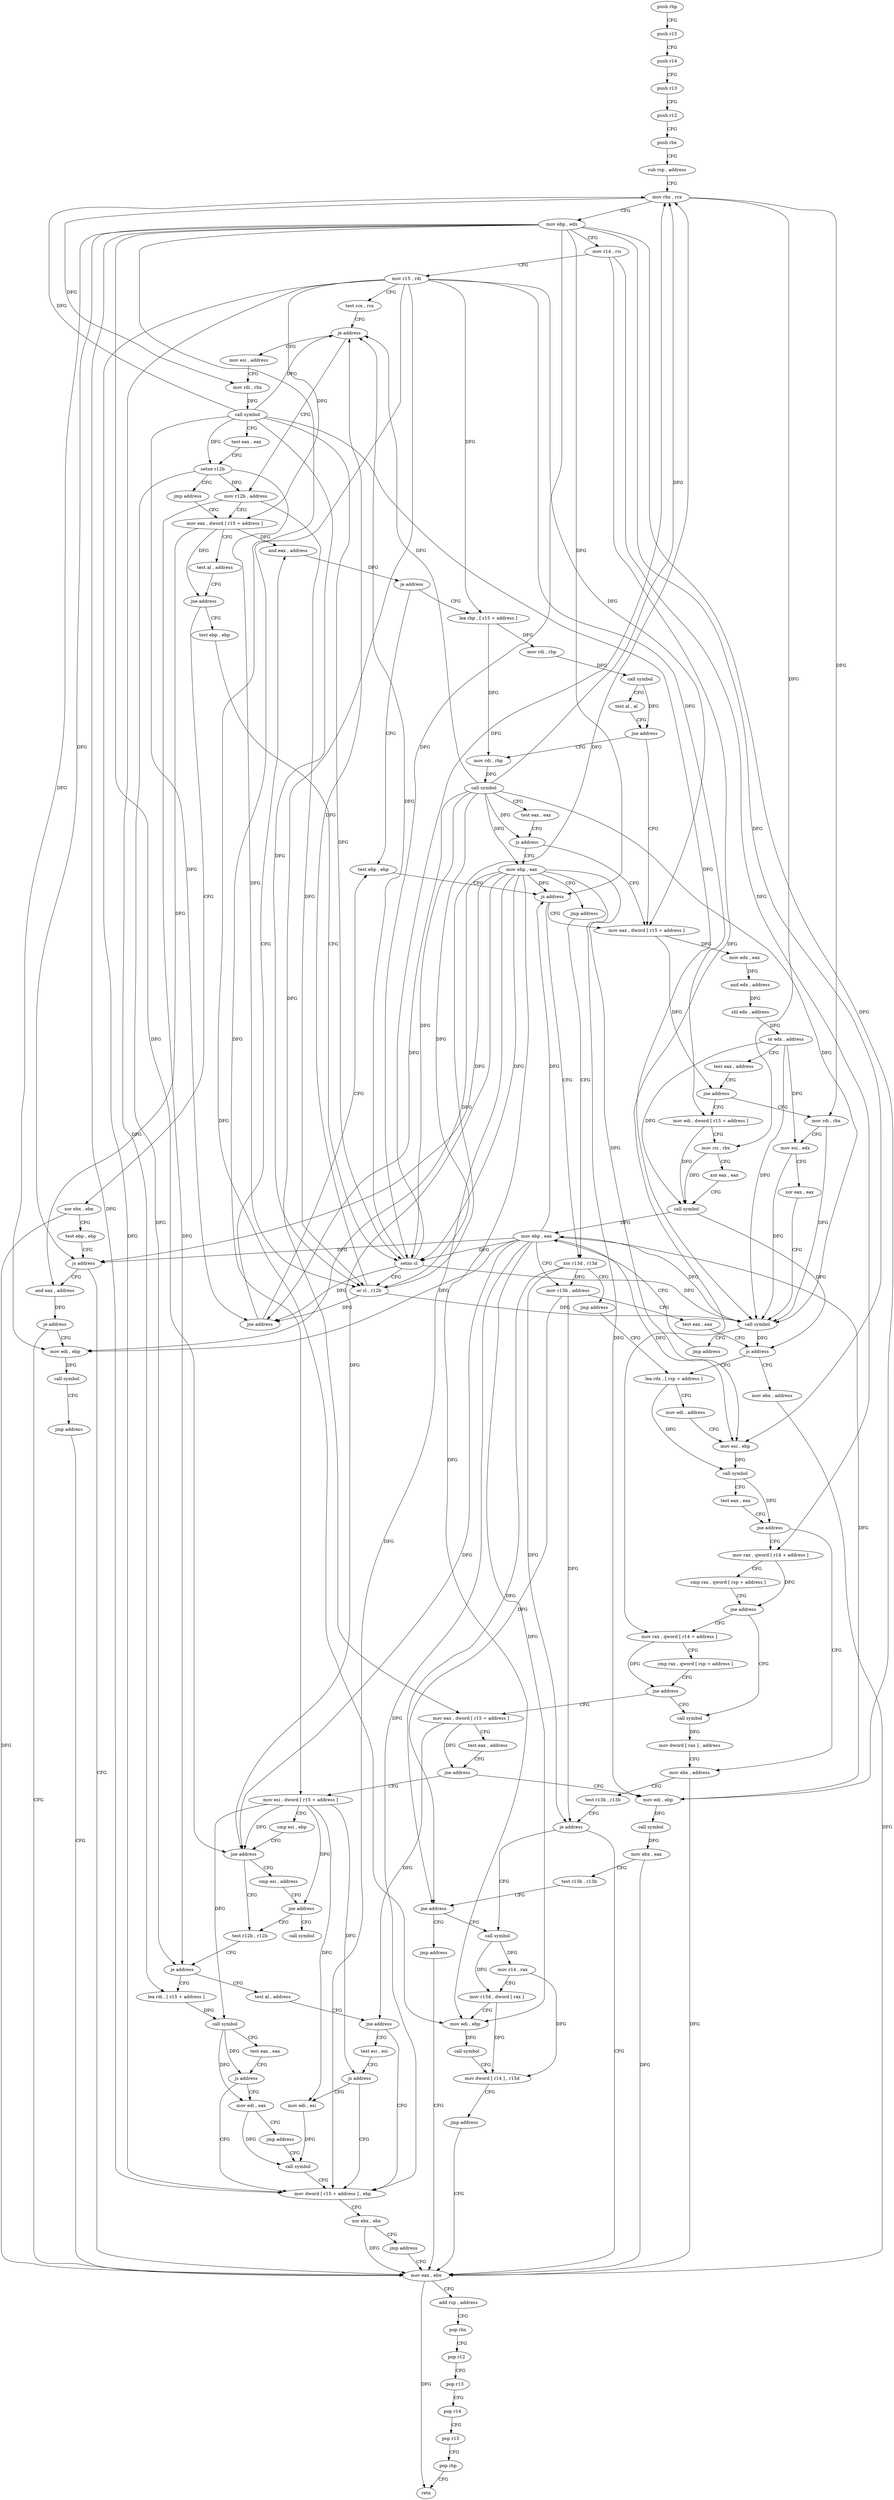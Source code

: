 digraph "func" {
"4271040" [label = "push rbp" ]
"4271041" [label = "push r15" ]
"4271043" [label = "push r14" ]
"4271045" [label = "push r13" ]
"4271047" [label = "push r12" ]
"4271049" [label = "push rbx" ]
"4271050" [label = "sub rsp , address" ]
"4271057" [label = "mov rbx , rcx" ]
"4271060" [label = "mov ebp , edx" ]
"4271062" [label = "mov r14 , rsi" ]
"4271065" [label = "mov r15 , rdi" ]
"4271068" [label = "test rcx , rcx" ]
"4271071" [label = "je address" ]
"4271094" [label = "mov r12b , address" ]
"4271073" [label = "mov esi , address" ]
"4271097" [label = "mov eax , dword [ r15 + address ]" ]
"4271078" [label = "mov rdi , rbx" ]
"4271081" [label = "call symbol" ]
"4271086" [label = "test eax , eax" ]
"4271088" [label = "setne r12b" ]
"4271092" [label = "jmp address" ]
"4271154" [label = "xor ebx , ebx" ]
"4271156" [label = "test ebp , ebp" ]
"4271158" [label = "js address" ]
"4271377" [label = "mov eax , ebx" ]
"4271164" [label = "and eax , address" ]
"4271105" [label = "test ebp , ebp" ]
"4271107" [label = "setns cl" ]
"4271110" [label = "or cl , r12b" ]
"4271113" [label = "jne address" ]
"4271187" [label = "test ebp , ebp" ]
"4271115" [label = "and eax , address" ]
"4271101" [label = "test al , address" ]
"4271103" [label = "jne address" ]
"4271379" [label = "add rsp , address" ]
"4271386" [label = "pop rbx" ]
"4271387" [label = "pop r12" ]
"4271389" [label = "pop r13" ]
"4271391" [label = "pop r14" ]
"4271393" [label = "pop r15" ]
"4271395" [label = "pop rbp" ]
"4271396" [label = "retn" ]
"4271169" [label = "je address" ]
"4271175" [label = "mov edi , ebp" ]
"4271189" [label = "js address" ]
"4271196" [label = "mov eax , dword [ r15 + address ]" ]
"4271191" [label = "xor r13d , r13d" ]
"4271120" [label = "je address" ]
"4271122" [label = "lea rbp , [ r15 + address ]" ]
"4271177" [label = "call symbol" ]
"4271182" [label = "jmp address" ]
"4271200" [label = "mov edx , eax" ]
"4271202" [label = "and edx , address" ]
"4271205" [label = "shl edx , address" ]
"4271208" [label = "or edx , address" ]
"4271214" [label = "test eax , address" ]
"4271219" [label = "jne address" ]
"4271235" [label = "mov edi , dword [ r15 + address ]" ]
"4271221" [label = "mov rdi , rbx" ]
"4271194" [label = "jmp address" ]
"4271258" [label = "lea rdx , [ rsp + address ]" ]
"4271126" [label = "mov rdi , rbp" ]
"4271129" [label = "call symbol" ]
"4271134" [label = "test al , al" ]
"4271136" [label = "jne address" ]
"4271138" [label = "mov rdi , rbp" ]
"4271239" [label = "mov rsi , rbx" ]
"4271242" [label = "xor eax , eax" ]
"4271244" [label = "call symbol" ]
"4271249" [label = "mov ebp , eax" ]
"4271224" [label = "mov esi , edx" ]
"4271226" [label = "xor eax , eax" ]
"4271228" [label = "call symbol" ]
"4271233" [label = "jmp address" ]
"4271263" [label = "mov edi , address" ]
"4271268" [label = "mov esi , ebp" ]
"4271270" [label = "call symbol" ]
"4271275" [label = "test eax , eax" ]
"4271277" [label = "jne address" ]
"4271339" [label = "mov ebx , address" ]
"4271279" [label = "mov rax , qword [ r14 + address ]" ]
"4271141" [label = "call symbol" ]
"4271146" [label = "test eax , eax" ]
"4271148" [label = "js address" ]
"4271150" [label = "mov ebp , eax" ]
"4271372" [label = "mov ebx , address" ]
"4271251" [label = "mov r13b , address" ]
"4271254" [label = "test eax , eax" ]
"4271256" [label = "js address" ]
"4271344" [label = "test r13b , r13b" ]
"4271347" [label = "je address" ]
"4271349" [label = "call symbol" ]
"4271283" [label = "cmp rax , qword [ rsp + address ]" ]
"4271288" [label = "jne address" ]
"4271328" [label = "call symbol" ]
"4271290" [label = "mov rax , qword [ r14 + address ]" ]
"4271152" [label = "jmp address" ]
"4271354" [label = "mov r14 , rax" ]
"4271357" [label = "mov r15d , dword [ rax ]" ]
"4271360" [label = "mov edi , ebp" ]
"4271362" [label = "call symbol" ]
"4271367" [label = "mov dword [ r14 ] , r15d" ]
"4271370" [label = "jmp address" ]
"4271333" [label = "mov dword [ rax ] , address" ]
"4271294" [label = "cmp rax , qword [ rsp + address ]" ]
"4271299" [label = "jne address" ]
"4271301" [label = "mov eax , dword [ r15 + address ]" ]
"4271305" [label = "test eax , address" ]
"4271310" [label = "jne address" ]
"4271397" [label = "mov esi , dword [ r15 + address ]" ]
"4271312" [label = "mov edi , ebp" ]
"4271401" [label = "cmp esi , ebp" ]
"4271403" [label = "jne address" ]
"4271410" [label = "test r12b , r12b" ]
"4271405" [label = "cmp esi , address" ]
"4271314" [label = "call symbol" ]
"4271319" [label = "mov ebx , eax" ]
"4271321" [label = "test r13b , r13b" ]
"4271324" [label = "jne address" ]
"4271326" [label = "jmp address" ]
"4271413" [label = "je address" ]
"4271432" [label = "test al , address" ]
"4271415" [label = "lea rdi , [ r15 + address ]" ]
"4271408" [label = "jne address" ]
"4271455" [label = "call symbol" ]
"4271434" [label = "jne address" ]
"4271447" [label = "mov dword [ r15 + address ] , ebp" ]
"4271436" [label = "test esi , esi" ]
"4271419" [label = "call symbol" ]
"4271424" [label = "test eax , eax" ]
"4271426" [label = "js address" ]
"4271428" [label = "mov edi , eax" ]
"4271451" [label = "xor ebx , ebx" ]
"4271453" [label = "jmp address" ]
"4271438" [label = "js address" ]
"4271440" [label = "mov edi , esi" ]
"4271430" [label = "jmp address" ]
"4271442" [label = "call symbol" ]
"4271040" -> "4271041" [ label = "CFG" ]
"4271041" -> "4271043" [ label = "CFG" ]
"4271043" -> "4271045" [ label = "CFG" ]
"4271045" -> "4271047" [ label = "CFG" ]
"4271047" -> "4271049" [ label = "CFG" ]
"4271049" -> "4271050" [ label = "CFG" ]
"4271050" -> "4271057" [ label = "CFG" ]
"4271057" -> "4271060" [ label = "CFG" ]
"4271057" -> "4271078" [ label = "DFG" ]
"4271057" -> "4271239" [ label = "DFG" ]
"4271057" -> "4271221" [ label = "DFG" ]
"4271060" -> "4271062" [ label = "CFG" ]
"4271060" -> "4271158" [ label = "DFG" ]
"4271060" -> "4271107" [ label = "DFG" ]
"4271060" -> "4271189" [ label = "DFG" ]
"4271060" -> "4271175" [ label = "DFG" ]
"4271060" -> "4271268" [ label = "DFG" ]
"4271060" -> "4271360" [ label = "DFG" ]
"4271060" -> "4271403" [ label = "DFG" ]
"4271060" -> "4271312" [ label = "DFG" ]
"4271060" -> "4271447" [ label = "DFG" ]
"4271062" -> "4271065" [ label = "CFG" ]
"4271062" -> "4271279" [ label = "DFG" ]
"4271062" -> "4271290" [ label = "DFG" ]
"4271065" -> "4271068" [ label = "CFG" ]
"4271065" -> "4271097" [ label = "DFG" ]
"4271065" -> "4271196" [ label = "DFG" ]
"4271065" -> "4271122" [ label = "DFG" ]
"4271065" -> "4271235" [ label = "DFG" ]
"4271065" -> "4271301" [ label = "DFG" ]
"4271065" -> "4271397" [ label = "DFG" ]
"4271065" -> "4271415" [ label = "DFG" ]
"4271065" -> "4271447" [ label = "DFG" ]
"4271068" -> "4271071" [ label = "CFG" ]
"4271071" -> "4271094" [ label = "CFG" ]
"4271071" -> "4271073" [ label = "CFG" ]
"4271094" -> "4271097" [ label = "CFG" ]
"4271094" -> "4271110" [ label = "DFG" ]
"4271094" -> "4271413" [ label = "DFG" ]
"4271073" -> "4271078" [ label = "CFG" ]
"4271097" -> "4271101" [ label = "CFG" ]
"4271097" -> "4271103" [ label = "DFG" ]
"4271097" -> "4271164" [ label = "DFG" ]
"4271097" -> "4271115" [ label = "DFG" ]
"4271078" -> "4271081" [ label = "DFG" ]
"4271081" -> "4271086" [ label = "CFG" ]
"4271081" -> "4271057" [ label = "DFG" ]
"4271081" -> "4271071" [ label = "DFG" ]
"4271081" -> "4271088" [ label = "DFG" ]
"4271081" -> "4271107" [ label = "DFG" ]
"4271081" -> "4271110" [ label = "DFG" ]
"4271081" -> "4271113" [ label = "DFG" ]
"4271081" -> "4271228" [ label = "DFG" ]
"4271086" -> "4271088" [ label = "CFG" ]
"4271088" -> "4271092" [ label = "CFG" ]
"4271088" -> "4271094" [ label = "DFG" ]
"4271088" -> "4271110" [ label = "DFG" ]
"4271088" -> "4271413" [ label = "DFG" ]
"4271092" -> "4271097" [ label = "CFG" ]
"4271154" -> "4271156" [ label = "CFG" ]
"4271154" -> "4271377" [ label = "DFG" ]
"4271156" -> "4271158" [ label = "CFG" ]
"4271158" -> "4271377" [ label = "CFG" ]
"4271158" -> "4271164" [ label = "CFG" ]
"4271377" -> "4271379" [ label = "CFG" ]
"4271377" -> "4271396" [ label = "DFG" ]
"4271164" -> "4271169" [ label = "DFG" ]
"4271105" -> "4271107" [ label = "CFG" ]
"4271107" -> "4271110" [ label = "CFG" ]
"4271107" -> "4271057" [ label = "DFG" ]
"4271107" -> "4271071" [ label = "DFG" ]
"4271107" -> "4271113" [ label = "DFG" ]
"4271107" -> "4271228" [ label = "DFG" ]
"4271110" -> "4271113" [ label = "DFG" ]
"4271110" -> "4271057" [ label = "DFG" ]
"4271110" -> "4271071" [ label = "DFG" ]
"4271110" -> "4271228" [ label = "DFG" ]
"4271113" -> "4271187" [ label = "CFG" ]
"4271113" -> "4271115" [ label = "CFG" ]
"4271187" -> "4271189" [ label = "CFG" ]
"4271115" -> "4271120" [ label = "DFG" ]
"4271101" -> "4271103" [ label = "CFG" ]
"4271103" -> "4271154" [ label = "CFG" ]
"4271103" -> "4271105" [ label = "CFG" ]
"4271379" -> "4271386" [ label = "CFG" ]
"4271386" -> "4271387" [ label = "CFG" ]
"4271387" -> "4271389" [ label = "CFG" ]
"4271389" -> "4271391" [ label = "CFG" ]
"4271391" -> "4271393" [ label = "CFG" ]
"4271393" -> "4271395" [ label = "CFG" ]
"4271395" -> "4271396" [ label = "CFG" ]
"4271169" -> "4271377" [ label = "CFG" ]
"4271169" -> "4271175" [ label = "CFG" ]
"4271175" -> "4271177" [ label = "DFG" ]
"4271189" -> "4271196" [ label = "CFG" ]
"4271189" -> "4271191" [ label = "CFG" ]
"4271196" -> "4271200" [ label = "DFG" ]
"4271196" -> "4271219" [ label = "DFG" ]
"4271191" -> "4271194" [ label = "CFG" ]
"4271191" -> "4271251" [ label = "DFG" ]
"4271191" -> "4271347" [ label = "DFG" ]
"4271191" -> "4271324" [ label = "DFG" ]
"4271120" -> "4271187" [ label = "CFG" ]
"4271120" -> "4271122" [ label = "CFG" ]
"4271122" -> "4271126" [ label = "DFG" ]
"4271122" -> "4271138" [ label = "DFG" ]
"4271177" -> "4271182" [ label = "CFG" ]
"4271182" -> "4271377" [ label = "CFG" ]
"4271200" -> "4271202" [ label = "DFG" ]
"4271202" -> "4271205" [ label = "DFG" ]
"4271205" -> "4271208" [ label = "DFG" ]
"4271208" -> "4271214" [ label = "CFG" ]
"4271208" -> "4271244" [ label = "DFG" ]
"4271208" -> "4271224" [ label = "DFG" ]
"4271208" -> "4271228" [ label = "DFG" ]
"4271214" -> "4271219" [ label = "CFG" ]
"4271219" -> "4271235" [ label = "CFG" ]
"4271219" -> "4271221" [ label = "CFG" ]
"4271235" -> "4271239" [ label = "CFG" ]
"4271235" -> "4271244" [ label = "DFG" ]
"4271221" -> "4271224" [ label = "CFG" ]
"4271221" -> "4271228" [ label = "DFG" ]
"4271194" -> "4271258" [ label = "CFG" ]
"4271258" -> "4271263" [ label = "CFG" ]
"4271258" -> "4271270" [ label = "DFG" ]
"4271126" -> "4271129" [ label = "DFG" ]
"4271129" -> "4271134" [ label = "CFG" ]
"4271129" -> "4271136" [ label = "DFG" ]
"4271134" -> "4271136" [ label = "CFG" ]
"4271136" -> "4271196" [ label = "CFG" ]
"4271136" -> "4271138" [ label = "CFG" ]
"4271138" -> "4271141" [ label = "DFG" ]
"4271239" -> "4271242" [ label = "CFG" ]
"4271239" -> "4271244" [ label = "DFG" ]
"4271242" -> "4271244" [ label = "CFG" ]
"4271244" -> "4271249" [ label = "DFG" ]
"4271244" -> "4271256" [ label = "DFG" ]
"4271249" -> "4271251" [ label = "CFG" ]
"4271249" -> "4271158" [ label = "DFG" ]
"4271249" -> "4271107" [ label = "DFG" ]
"4271249" -> "4271189" [ label = "DFG" ]
"4271249" -> "4271175" [ label = "DFG" ]
"4271249" -> "4271268" [ label = "DFG" ]
"4271249" -> "4271360" [ label = "DFG" ]
"4271249" -> "4271403" [ label = "DFG" ]
"4271249" -> "4271312" [ label = "DFG" ]
"4271249" -> "4271447" [ label = "DFG" ]
"4271224" -> "4271226" [ label = "CFG" ]
"4271224" -> "4271228" [ label = "DFG" ]
"4271226" -> "4271228" [ label = "CFG" ]
"4271228" -> "4271233" [ label = "CFG" ]
"4271228" -> "4271249" [ label = "DFG" ]
"4271228" -> "4271256" [ label = "DFG" ]
"4271233" -> "4271249" [ label = "CFG" ]
"4271263" -> "4271268" [ label = "CFG" ]
"4271268" -> "4271270" [ label = "DFG" ]
"4271270" -> "4271275" [ label = "CFG" ]
"4271270" -> "4271277" [ label = "DFG" ]
"4271275" -> "4271277" [ label = "CFG" ]
"4271277" -> "4271339" [ label = "CFG" ]
"4271277" -> "4271279" [ label = "CFG" ]
"4271339" -> "4271344" [ label = "CFG" ]
"4271339" -> "4271377" [ label = "DFG" ]
"4271279" -> "4271283" [ label = "CFG" ]
"4271279" -> "4271288" [ label = "DFG" ]
"4271141" -> "4271146" [ label = "CFG" ]
"4271141" -> "4271057" [ label = "DFG" ]
"4271141" -> "4271071" [ label = "DFG" ]
"4271141" -> "4271113" [ label = "DFG" ]
"4271141" -> "4271228" [ label = "DFG" ]
"4271141" -> "4271148" [ label = "DFG" ]
"4271141" -> "4271150" [ label = "DFG" ]
"4271141" -> "4271107" [ label = "DFG" ]
"4271141" -> "4271110" [ label = "DFG" ]
"4271146" -> "4271148" [ label = "CFG" ]
"4271148" -> "4271196" [ label = "CFG" ]
"4271148" -> "4271150" [ label = "CFG" ]
"4271150" -> "4271152" [ label = "CFG" ]
"4271150" -> "4271158" [ label = "DFG" ]
"4271150" -> "4271107" [ label = "DFG" ]
"4271150" -> "4271189" [ label = "DFG" ]
"4271150" -> "4271175" [ label = "DFG" ]
"4271150" -> "4271268" [ label = "DFG" ]
"4271150" -> "4271360" [ label = "DFG" ]
"4271150" -> "4271403" [ label = "DFG" ]
"4271150" -> "4271312" [ label = "DFG" ]
"4271150" -> "4271447" [ label = "DFG" ]
"4271372" -> "4271377" [ label = "DFG" ]
"4271251" -> "4271254" [ label = "CFG" ]
"4271251" -> "4271347" [ label = "DFG" ]
"4271251" -> "4271324" [ label = "DFG" ]
"4271254" -> "4271256" [ label = "CFG" ]
"4271256" -> "4271372" [ label = "CFG" ]
"4271256" -> "4271258" [ label = "CFG" ]
"4271344" -> "4271347" [ label = "CFG" ]
"4271347" -> "4271377" [ label = "CFG" ]
"4271347" -> "4271349" [ label = "CFG" ]
"4271349" -> "4271354" [ label = "DFG" ]
"4271349" -> "4271357" [ label = "DFG" ]
"4271283" -> "4271288" [ label = "CFG" ]
"4271288" -> "4271328" [ label = "CFG" ]
"4271288" -> "4271290" [ label = "CFG" ]
"4271328" -> "4271333" [ label = "DFG" ]
"4271290" -> "4271294" [ label = "CFG" ]
"4271290" -> "4271299" [ label = "DFG" ]
"4271152" -> "4271191" [ label = "CFG" ]
"4271354" -> "4271357" [ label = "CFG" ]
"4271354" -> "4271367" [ label = "DFG" ]
"4271357" -> "4271360" [ label = "CFG" ]
"4271357" -> "4271367" [ label = "DFG" ]
"4271360" -> "4271362" [ label = "DFG" ]
"4271362" -> "4271367" [ label = "CFG" ]
"4271367" -> "4271370" [ label = "CFG" ]
"4271370" -> "4271377" [ label = "CFG" ]
"4271333" -> "4271339" [ label = "CFG" ]
"4271294" -> "4271299" [ label = "CFG" ]
"4271299" -> "4271328" [ label = "CFG" ]
"4271299" -> "4271301" [ label = "CFG" ]
"4271301" -> "4271305" [ label = "CFG" ]
"4271301" -> "4271310" [ label = "DFG" ]
"4271301" -> "4271434" [ label = "DFG" ]
"4271305" -> "4271310" [ label = "CFG" ]
"4271310" -> "4271397" [ label = "CFG" ]
"4271310" -> "4271312" [ label = "CFG" ]
"4271397" -> "4271401" [ label = "CFG" ]
"4271397" -> "4271403" [ label = "DFG" ]
"4271397" -> "4271408" [ label = "DFG" ]
"4271397" -> "4271419" [ label = "DFG" ]
"4271397" -> "4271438" [ label = "DFG" ]
"4271397" -> "4271440" [ label = "DFG" ]
"4271312" -> "4271314" [ label = "DFG" ]
"4271401" -> "4271403" [ label = "CFG" ]
"4271403" -> "4271410" [ label = "CFG" ]
"4271403" -> "4271405" [ label = "CFG" ]
"4271410" -> "4271413" [ label = "CFG" ]
"4271405" -> "4271408" [ label = "CFG" ]
"4271314" -> "4271319" [ label = "DFG" ]
"4271319" -> "4271321" [ label = "CFG" ]
"4271319" -> "4271377" [ label = "DFG" ]
"4271321" -> "4271324" [ label = "CFG" ]
"4271324" -> "4271349" [ label = "CFG" ]
"4271324" -> "4271326" [ label = "CFG" ]
"4271326" -> "4271377" [ label = "CFG" ]
"4271413" -> "4271432" [ label = "CFG" ]
"4271413" -> "4271415" [ label = "CFG" ]
"4271432" -> "4271434" [ label = "CFG" ]
"4271415" -> "4271419" [ label = "DFG" ]
"4271408" -> "4271455" [ label = "CFG" ]
"4271408" -> "4271410" [ label = "CFG" ]
"4271434" -> "4271447" [ label = "CFG" ]
"4271434" -> "4271436" [ label = "CFG" ]
"4271447" -> "4271451" [ label = "CFG" ]
"4271436" -> "4271438" [ label = "CFG" ]
"4271419" -> "4271424" [ label = "CFG" ]
"4271419" -> "4271426" [ label = "DFG" ]
"4271419" -> "4271428" [ label = "DFG" ]
"4271424" -> "4271426" [ label = "CFG" ]
"4271426" -> "4271447" [ label = "CFG" ]
"4271426" -> "4271428" [ label = "CFG" ]
"4271428" -> "4271430" [ label = "CFG" ]
"4271428" -> "4271442" [ label = "DFG" ]
"4271451" -> "4271453" [ label = "CFG" ]
"4271451" -> "4271377" [ label = "DFG" ]
"4271453" -> "4271377" [ label = "CFG" ]
"4271438" -> "4271447" [ label = "CFG" ]
"4271438" -> "4271440" [ label = "CFG" ]
"4271440" -> "4271442" [ label = "DFG" ]
"4271430" -> "4271442" [ label = "CFG" ]
"4271442" -> "4271447" [ label = "CFG" ]
}
